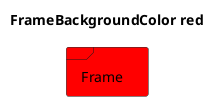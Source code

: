 @startuml
'!include ../../../plantuml-styles/plantuml-ae-skinparam-ex.iuml

skinparam FrameBackgroundColor red

title FrameBackgroundColor red

frame Frame
@enduml